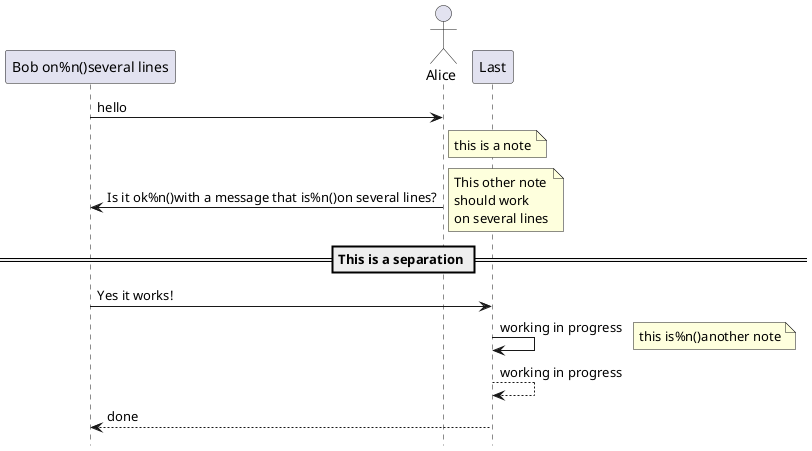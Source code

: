 {
  "sha1": "sk241hd37mw7pgb4jf7a1fwyrpeyk0l",
  "insertion": {
    "when": "2024-06-03T18:59:35.431Z",
    "user": "plantuml@gmail.com"
  }
}
@startuml
hide footbox

participant "Bob on%n()several lines" as Bob
actor Alice

Bob -> Alice : hello
note right of Alice
  this is a note
end note

Alice -> Bob : Is it ok%n()with a message that is%n()on several lines?

note right
  This other note
  should work
  on several lines
end note

== This is a separation ==

Bob -> Last : Yes it works!
Last -> Last : working in progress
note right : this is%n()another note

Last --> Last : working in progress
Last --> Bob : done

@enduml
